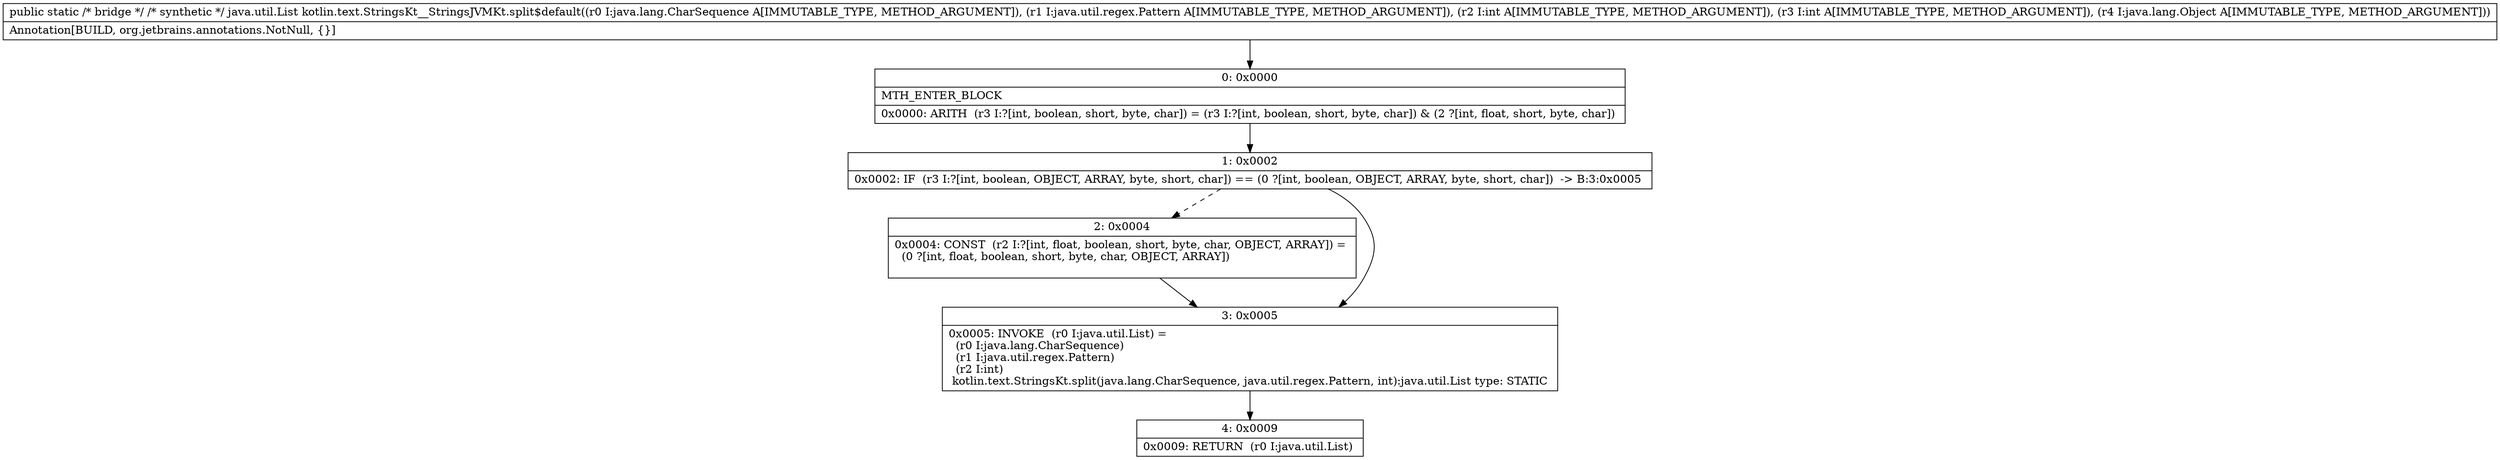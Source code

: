 digraph "CFG forkotlin.text.StringsKt__StringsJVMKt.split$default(Ljava\/lang\/CharSequence;Ljava\/util\/regex\/Pattern;IILjava\/lang\/Object;)Ljava\/util\/List;" {
Node_0 [shape=record,label="{0\:\ 0x0000|MTH_ENTER_BLOCK\l|0x0000: ARITH  (r3 I:?[int, boolean, short, byte, char]) = (r3 I:?[int, boolean, short, byte, char]) & (2 ?[int, float, short, byte, char]) \l}"];
Node_1 [shape=record,label="{1\:\ 0x0002|0x0002: IF  (r3 I:?[int, boolean, OBJECT, ARRAY, byte, short, char]) == (0 ?[int, boolean, OBJECT, ARRAY, byte, short, char])  \-\> B:3:0x0005 \l}"];
Node_2 [shape=record,label="{2\:\ 0x0004|0x0004: CONST  (r2 I:?[int, float, boolean, short, byte, char, OBJECT, ARRAY]) = \l  (0 ?[int, float, boolean, short, byte, char, OBJECT, ARRAY])\l \l}"];
Node_3 [shape=record,label="{3\:\ 0x0005|0x0005: INVOKE  (r0 I:java.util.List) = \l  (r0 I:java.lang.CharSequence)\l  (r1 I:java.util.regex.Pattern)\l  (r2 I:int)\l kotlin.text.StringsKt.split(java.lang.CharSequence, java.util.regex.Pattern, int):java.util.List type: STATIC \l}"];
Node_4 [shape=record,label="{4\:\ 0x0009|0x0009: RETURN  (r0 I:java.util.List) \l}"];
MethodNode[shape=record,label="{public static \/* bridge *\/ \/* synthetic *\/ java.util.List kotlin.text.StringsKt__StringsJVMKt.split$default((r0 I:java.lang.CharSequence A[IMMUTABLE_TYPE, METHOD_ARGUMENT]), (r1 I:java.util.regex.Pattern A[IMMUTABLE_TYPE, METHOD_ARGUMENT]), (r2 I:int A[IMMUTABLE_TYPE, METHOD_ARGUMENT]), (r3 I:int A[IMMUTABLE_TYPE, METHOD_ARGUMENT]), (r4 I:java.lang.Object A[IMMUTABLE_TYPE, METHOD_ARGUMENT]))  | Annotation[BUILD, org.jetbrains.annotations.NotNull, \{\}]\l}"];
MethodNode -> Node_0;
Node_0 -> Node_1;
Node_1 -> Node_2[style=dashed];
Node_1 -> Node_3;
Node_2 -> Node_3;
Node_3 -> Node_4;
}

